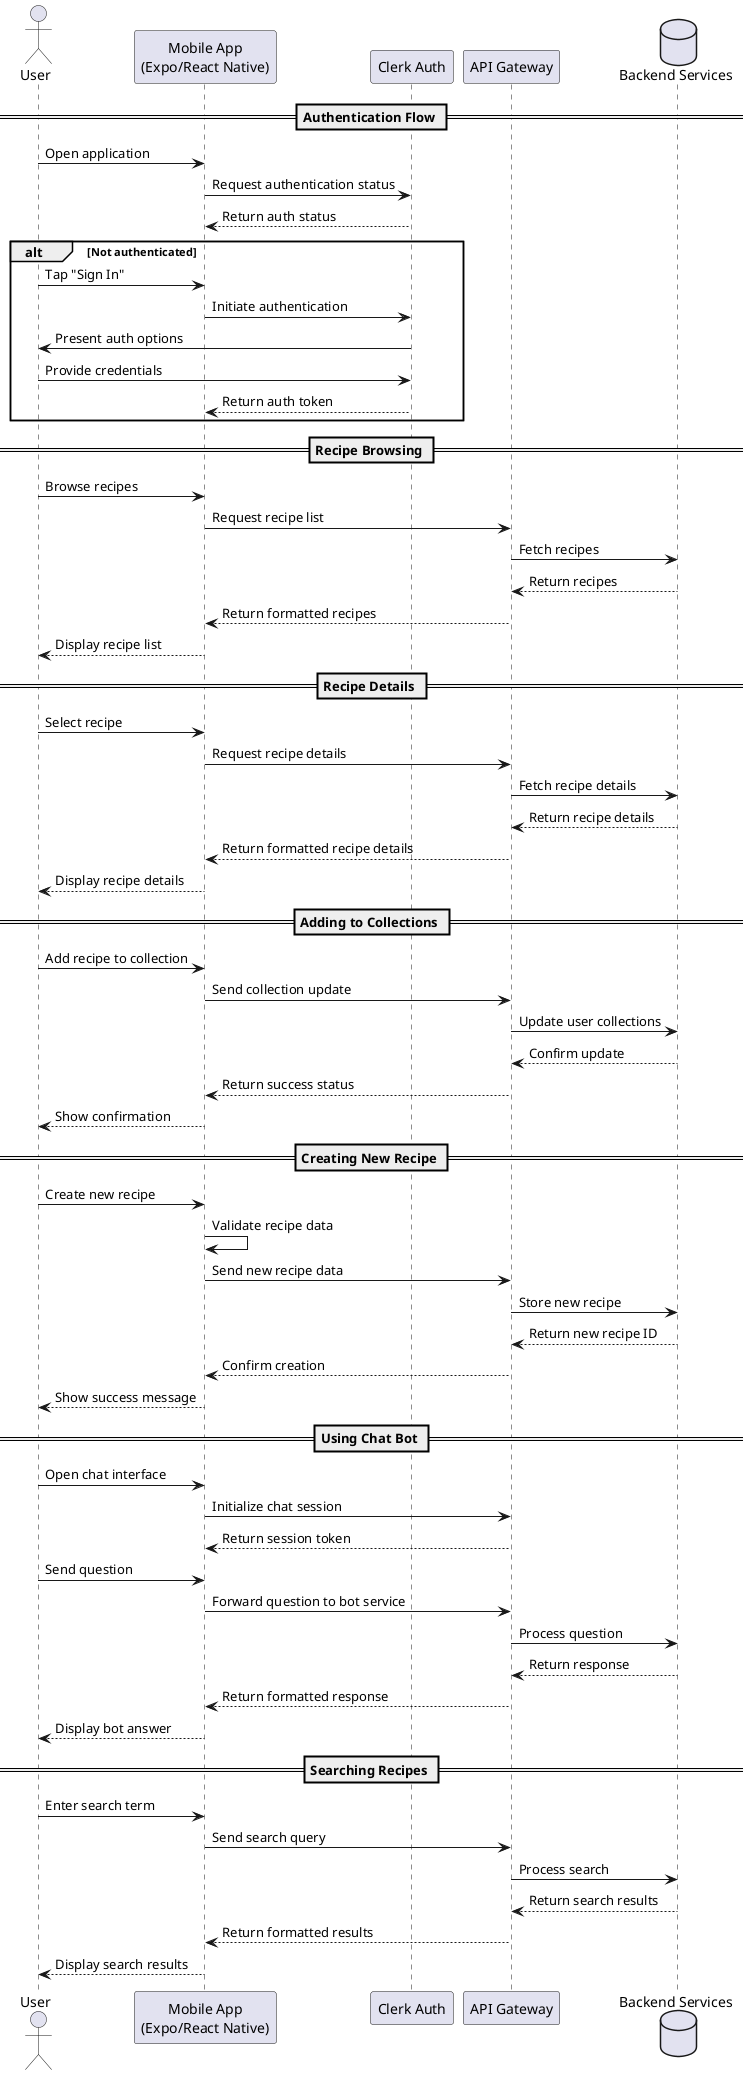 @startuml
actor User
participant "Mobile App\n(Expo/React Native)" as App
participant "Clerk Auth" as Clerk
participant "API Gateway" as API
database "Backend Services" as Backend

== Authentication Flow ==
User -> App: Open application
App -> Clerk: Request authentication status
Clerk --> App: Return auth status
alt Not authenticated
    User -> App: Tap "Sign In"
    App -> Clerk: Initiate authentication
    Clerk -> User: Present auth options
    User -> Clerk: Provide credentials
    Clerk --> App: Return auth token
end

== Recipe Browsing ==
User -> App: Browse recipes
App -> API: Request recipe list
API -> Backend: Fetch recipes
Backend --> API: Return recipes
API --> App: Return formatted recipes
App --> User: Display recipe list

== Recipe Details ==
User -> App: Select recipe
App -> API: Request recipe details
API -> Backend: Fetch recipe details
Backend --> API: Return recipe details
API --> App: Return formatted recipe details
App --> User: Display recipe details

== Adding to Collections ==
User -> App: Add recipe to collection
App -> API: Send collection update
API -> Backend: Update user collections
Backend --> API: Confirm update
API --> App: Return success status
App --> User: Show confirmation

== Creating New Recipe ==
User -> App: Create new recipe
App -> App: Validate recipe data
App -> API: Send new recipe data
API -> Backend: Store new recipe
Backend --> API: Return new recipe ID
API --> App: Confirm creation
App --> User: Show success message

== Using Chat Bot ==
User -> App: Open chat interface
App -> API: Initialize chat session
API --> App: Return session token
User -> App: Send question
App -> API: Forward question to bot service
API -> Backend: Process question
Backend --> API: Return response
API --> App: Return formatted response
App --> User: Display bot answer

== Searching Recipes ==
User -> App: Enter search term
App -> API: Send search query
API -> Backend: Process search
Backend --> API: Return search results
API --> App: Return formatted results
App --> User: Display search results

@enduml